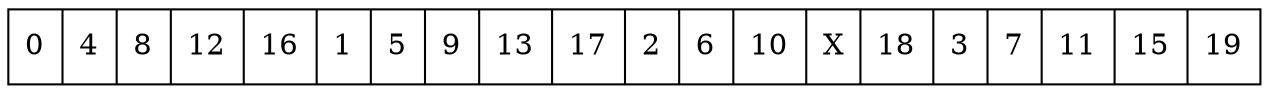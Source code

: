 digraph G {
rankdir=LR;
 node [shape=record];
struct3 [shape=record,label=" 
{0|4|8|12|16|1|5|9|13|17|2|6|10|X|18|3|7|11|15|19
}" 
 ];
}